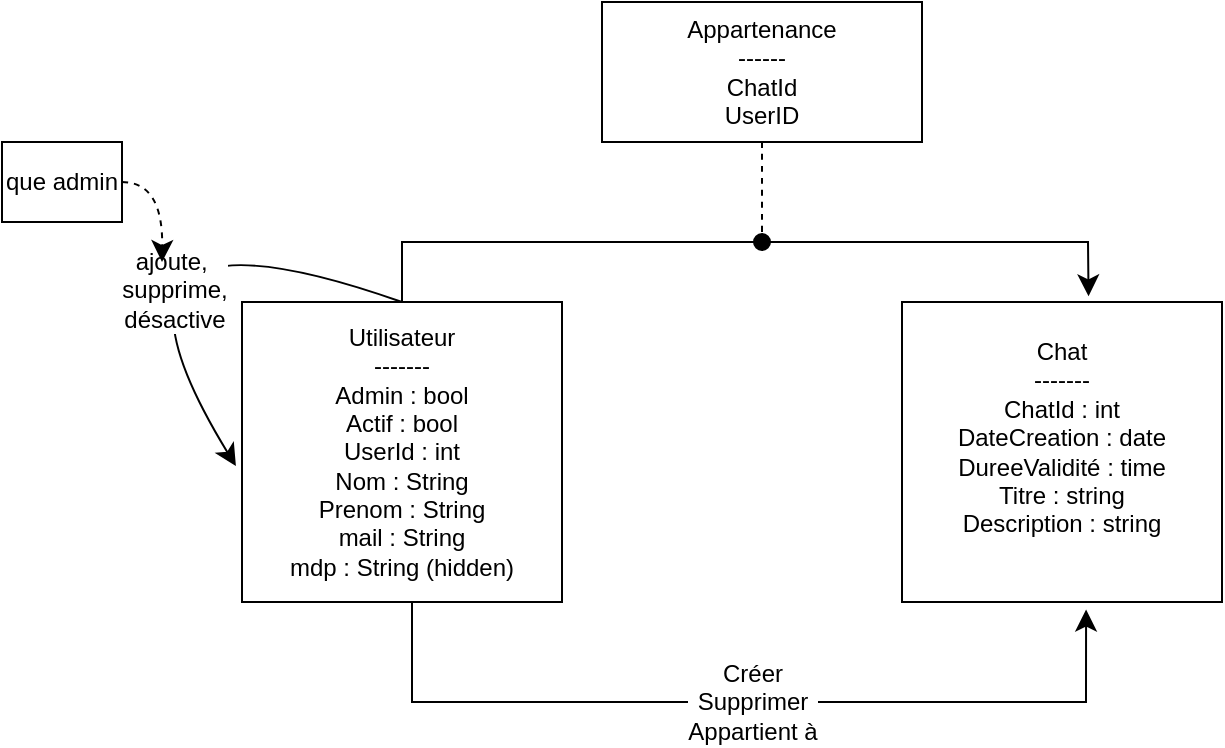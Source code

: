 <mxfile version="24.1.0" type="device">
  <diagram name="Page-1" id="y1BAYYGQ_6_5SVW1w3v-">
    <mxGraphModel dx="750" dy="450" grid="1" gridSize="10" guides="1" tooltips="1" connect="1" arrows="1" fold="1" page="1" pageScale="1" pageWidth="827" pageHeight="1169" math="0" shadow="0">
      <root>
        <mxCell id="0" />
        <mxCell id="1" parent="0" />
        <mxCell id="petskXiNOhwTS32IPfln-2" value="Utilisateur&lt;div&gt;-------&lt;/div&gt;&lt;div&gt;Admin : bool&lt;/div&gt;&lt;div&gt;Actif : bool&lt;/div&gt;&lt;div&gt;UserId : int&lt;/div&gt;&lt;div&gt;Nom : String&lt;/div&gt;&lt;div&gt;Prenom : String&lt;/div&gt;&lt;div&gt;mail : String&lt;/div&gt;&lt;div&gt;mdp : String (hidden)&lt;/div&gt;" style="rounded=0;whiteSpace=wrap;html=1;" vertex="1" parent="1">
          <mxGeometry x="160" y="160" width="160" height="150" as="geometry" />
        </mxCell>
        <mxCell id="petskXiNOhwTS32IPfln-3" value="Chat&lt;div&gt;-------&lt;/div&gt;&lt;div&gt;&lt;div&gt;ChatId : int&lt;/div&gt;&lt;div&gt;DateCreation : date&lt;/div&gt;&lt;div&gt;DureeValidité : time&lt;/div&gt;&lt;div&gt;Titre : string&lt;/div&gt;&lt;div&gt;Description : string&lt;/div&gt;&lt;div&gt;&lt;br&gt;&lt;/div&gt;&lt;/div&gt;" style="rounded=0;whiteSpace=wrap;html=1;" vertex="1" parent="1">
          <mxGeometry x="490" y="160" width="160" height="150" as="geometry" />
        </mxCell>
        <mxCell id="petskXiNOhwTS32IPfln-14" style="edgeStyle=none;curved=0;rounded=0;orthogonalLoop=1;jettySize=auto;html=1;entryX=0.544;entryY=1.025;entryDx=0;entryDy=0;entryPerimeter=0;fontSize=12;startSize=8;endSize=8;" edge="1" parent="1">
          <mxGeometry relative="1" as="geometry">
            <mxPoint x="245" y="310" as="sourcePoint" />
            <mxPoint x="582.04" y="313.75" as="targetPoint" />
            <Array as="points">
              <mxPoint x="245" y="360" />
              <mxPoint x="582" y="360" />
            </Array>
          </mxGeometry>
        </mxCell>
        <mxCell id="petskXiNOhwTS32IPfln-15" value="Créer&lt;div&gt;Supprimer&lt;/div&gt;&lt;div&gt;Appartient à&lt;/div&gt;" style="edgeLabel;html=1;align=center;verticalAlign=middle;resizable=0;points=[];fontSize=12;" vertex="1" connectable="0" parent="petskXiNOhwTS32IPfln-14">
          <mxGeometry x="-0.172" y="34" relative="1" as="geometry">
            <mxPoint x="40" y="34" as="offset" />
          </mxGeometry>
        </mxCell>
        <mxCell id="petskXiNOhwTS32IPfln-20" style="edgeStyle=none;curved=1;rounded=0;orthogonalLoop=1;jettySize=auto;html=1;exitX=0.5;exitY=0;exitDx=0;exitDy=0;entryX=-0.019;entryY=0.547;entryDx=0;entryDy=0;entryPerimeter=0;fontSize=12;startSize=8;endSize=8;" edge="1" parent="1" source="petskXiNOhwTS32IPfln-2" target="petskXiNOhwTS32IPfln-2">
          <mxGeometry relative="1" as="geometry">
            <Array as="points">
              <mxPoint x="70" y="100" />
            </Array>
          </mxGeometry>
        </mxCell>
        <mxCell id="petskXiNOhwTS32IPfln-21" value="ajoute,&amp;nbsp;&lt;div&gt;supprime,&lt;/div&gt;&lt;div&gt;désactive&lt;/div&gt;" style="edgeLabel;html=1;align=center;verticalAlign=middle;resizable=0;points=[];fontSize=12;" vertex="1" connectable="0" parent="petskXiNOhwTS32IPfln-20">
          <mxGeometry x="0.474" y="20" relative="1" as="geometry">
            <mxPoint x="-1" as="offset" />
          </mxGeometry>
        </mxCell>
        <mxCell id="petskXiNOhwTS32IPfln-23" style="edgeStyle=orthogonalEdgeStyle;rounded=0;orthogonalLoop=1;jettySize=auto;html=1;exitX=1;exitY=0.5;exitDx=0;exitDy=0;fontSize=12;startSize=8;endSize=8;curved=1;dashed=1;" edge="1" parent="1" source="petskXiNOhwTS32IPfln-22">
          <mxGeometry relative="1" as="geometry">
            <mxPoint x="120" y="140" as="targetPoint" />
          </mxGeometry>
        </mxCell>
        <mxCell id="petskXiNOhwTS32IPfln-22" value="que admin" style="rounded=0;whiteSpace=wrap;html=1;" vertex="1" parent="1">
          <mxGeometry x="40" y="80" width="60" height="40" as="geometry" />
        </mxCell>
        <mxCell id="petskXiNOhwTS32IPfln-32" style="edgeStyle=none;curved=1;rounded=0;orthogonalLoop=1;jettySize=auto;html=1;fontSize=12;startSize=8;endSize=8;endArrow=oval;endFill=1;dashed=1;" edge="1" parent="1" source="petskXiNOhwTS32IPfln-26">
          <mxGeometry relative="1" as="geometry">
            <mxPoint x="420" y="130" as="targetPoint" />
          </mxGeometry>
        </mxCell>
        <mxCell id="petskXiNOhwTS32IPfln-26" value="Appartenance&lt;div&gt;------&lt;/div&gt;&lt;div&gt;ChatId&lt;/div&gt;&lt;div&gt;UserID&lt;/div&gt;" style="rounded=0;whiteSpace=wrap;html=1;" vertex="1" parent="1">
          <mxGeometry x="340" y="10" width="160" height="70" as="geometry" />
        </mxCell>
        <mxCell id="petskXiNOhwTS32IPfln-31" style="edgeStyle=none;curved=0;rounded=0;orthogonalLoop=1;jettySize=auto;html=1;exitX=0.5;exitY=0;exitDx=0;exitDy=0;entryX=0.583;entryY=-0.019;entryDx=0;entryDy=0;entryPerimeter=0;fontSize=12;startSize=8;endSize=8;" edge="1" parent="1" source="petskXiNOhwTS32IPfln-2" target="petskXiNOhwTS32IPfln-3">
          <mxGeometry relative="1" as="geometry">
            <Array as="points">
              <mxPoint x="240" y="130" />
              <mxPoint x="410" y="130" />
              <mxPoint x="583" y="130" />
            </Array>
          </mxGeometry>
        </mxCell>
      </root>
    </mxGraphModel>
  </diagram>
</mxfile>
